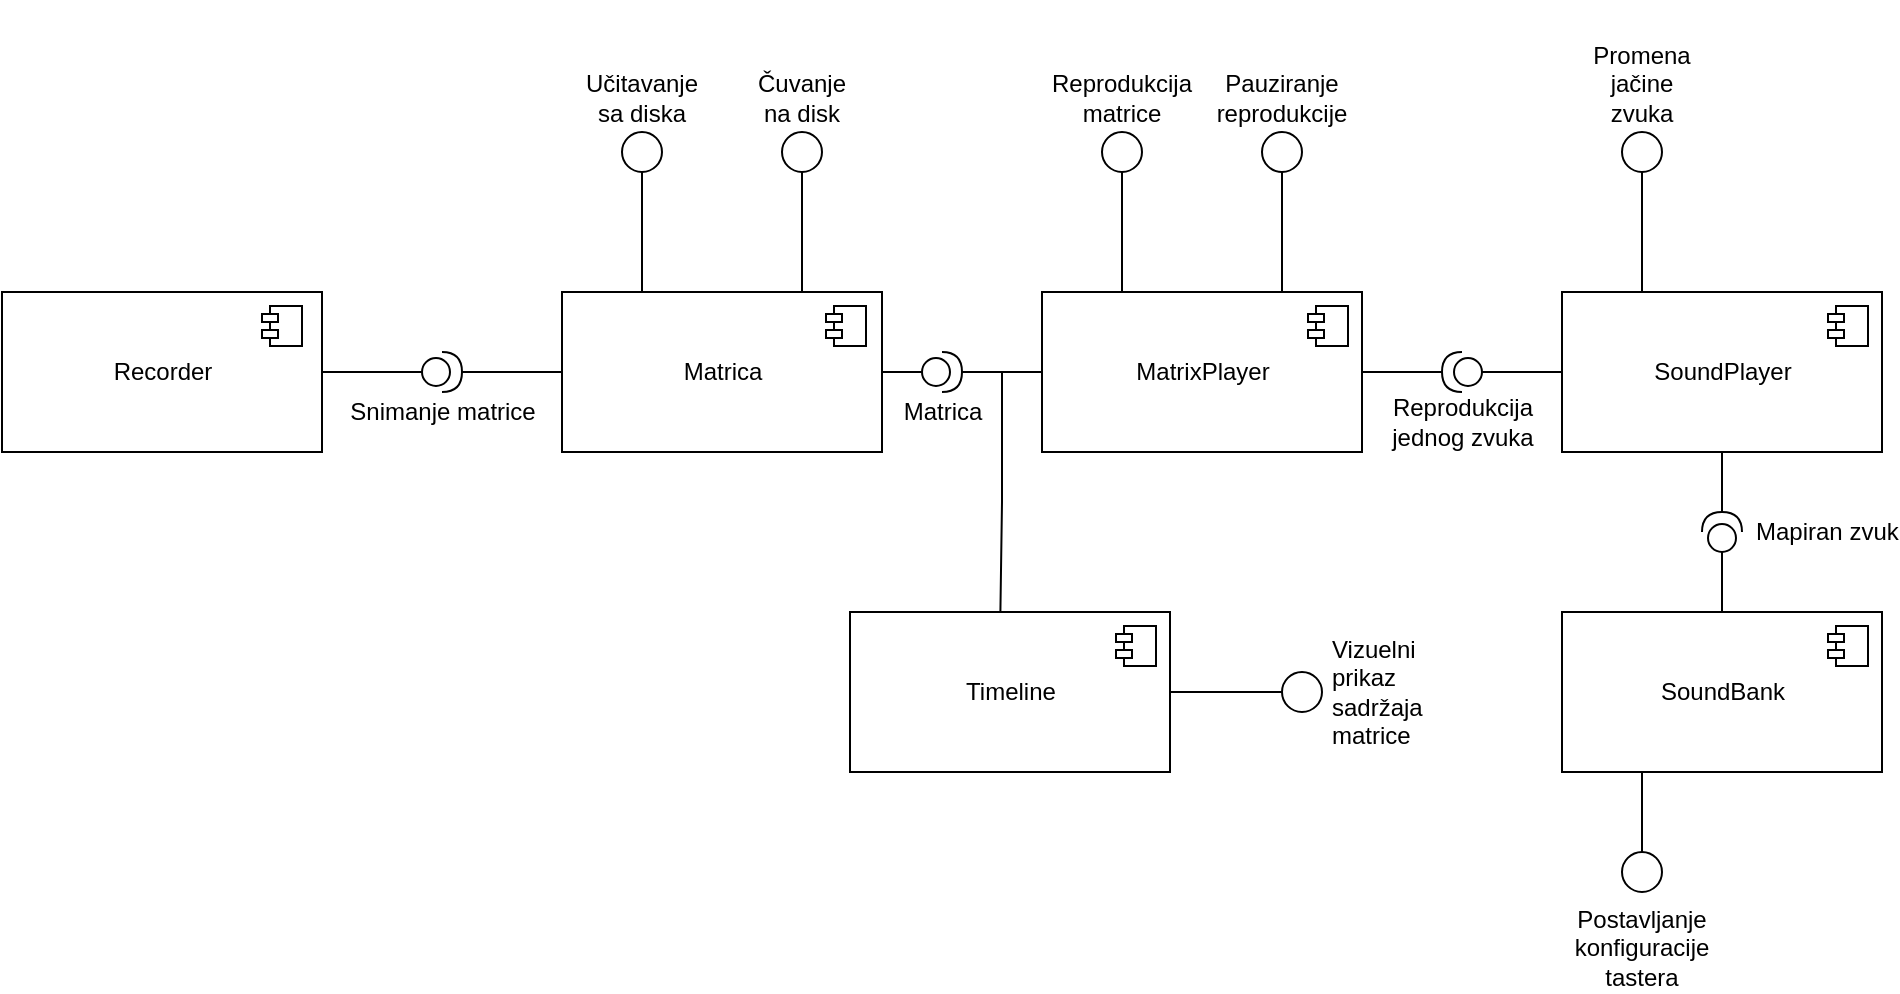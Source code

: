 <mxfile version="20.7.4" type="device"><diagram id="_183q2VvlVR4qyA2SkqA" name="Page-1"><mxGraphModel dx="967" dy="616" grid="1" gridSize="10" guides="1" tooltips="1" connect="1" arrows="1" fold="1" page="1" pageScale="1" pageWidth="1169" pageHeight="827" math="0" shadow="0"><root><mxCell id="0"/><mxCell id="1" parent="0"/><mxCell id="pwHXgS5rim47mfVL4ldU-5" value="MatrixPlayer" style="html=1;dropTarget=0;" parent="1" vertex="1"><mxGeometry x="520" y="160" width="160" height="80" as="geometry"/></mxCell><mxCell id="pwHXgS5rim47mfVL4ldU-6" value="" style="shape=module;jettyWidth=8;jettyHeight=4;" parent="pwHXgS5rim47mfVL4ldU-5" vertex="1"><mxGeometry x="1" width="20" height="20" relative="1" as="geometry"><mxPoint x="-27" y="7" as="offset"/></mxGeometry></mxCell><mxCell id="pwHXgS5rim47mfVL4ldU-11" value="SoundBank" style="html=1;dropTarget=0;" parent="1" vertex="1"><mxGeometry x="780" y="320" width="160" height="80" as="geometry"/></mxCell><mxCell id="pwHXgS5rim47mfVL4ldU-12" value="" style="shape=module;jettyWidth=8;jettyHeight=4;" parent="pwHXgS5rim47mfVL4ldU-11" vertex="1"><mxGeometry x="1" width="20" height="20" relative="1" as="geometry"><mxPoint x="-27" y="7" as="offset"/></mxGeometry></mxCell><mxCell id="pwHXgS5rim47mfVL4ldU-19" style="edgeStyle=orthogonalEdgeStyle;rounded=0;orthogonalLoop=1;jettySize=auto;html=1;exitX=1;exitY=0.5;exitDx=0;exitDy=0;exitPerimeter=0;entryX=0.47;entryY=-0.001;entryDx=0;entryDy=0;endArrow=none;endFill=0;entryPerimeter=0;" parent="1" source="pwHXgS5rim47mfVL4ldU-15" target="pwHXgS5rim47mfVL4ldU-13" edge="1"><mxGeometry relative="1" as="geometry"/></mxCell><mxCell id="pwHXgS5rim47mfVL4ldU-20" style="edgeStyle=orthogonalEdgeStyle;rounded=0;orthogonalLoop=1;jettySize=auto;html=1;exitX=1;exitY=0.5;exitDx=0;exitDy=0;exitPerimeter=0;entryX=0;entryY=0.5;entryDx=0;entryDy=0;endArrow=none;endFill=0;" parent="1" source="pwHXgS5rim47mfVL4ldU-15" target="pwHXgS5rim47mfVL4ldU-5" edge="1"><mxGeometry relative="1" as="geometry"/></mxCell><mxCell id="pwHXgS5rim47mfVL4ldU-60" style="edgeStyle=orthogonalEdgeStyle;rounded=0;orthogonalLoop=1;jettySize=auto;html=1;exitX=0;exitY=0.5;exitDx=0;exitDy=0;exitPerimeter=0;entryX=1;entryY=0.5;entryDx=0;entryDy=0;endArrow=none;endFill=0;" parent="1" source="pwHXgS5rim47mfVL4ldU-15" target="pwHXgS5rim47mfVL4ldU-9" edge="1"><mxGeometry relative="1" as="geometry"/></mxCell><mxCell id="pwHXgS5rim47mfVL4ldU-15" value="Matrica" style="shape=providedRequiredInterface;html=1;verticalLabelPosition=bottom;sketch=0;" parent="1" vertex="1"><mxGeometry x="460" y="190" width="20" height="20" as="geometry"/></mxCell><mxCell id="pwHXgS5rim47mfVL4ldU-25" style="edgeStyle=orthogonalEdgeStyle;rounded=0;orthogonalLoop=1;jettySize=auto;html=1;exitX=1;exitY=0.5;exitDx=0;exitDy=0;entryX=0;entryY=0.5;entryDx=0;entryDy=0;entryPerimeter=0;endArrow=none;endFill=0;" parent="1" source="pwHXgS5rim47mfVL4ldU-23" target="pwHXgS5rim47mfVL4ldU-24" edge="1"><mxGeometry relative="1" as="geometry"/></mxCell><mxCell id="pwHXgS5rim47mfVL4ldU-26" style="edgeStyle=orthogonalEdgeStyle;rounded=0;orthogonalLoop=1;jettySize=auto;html=1;exitX=1;exitY=0.5;exitDx=0;exitDy=0;exitPerimeter=0;entryX=0;entryY=0.5;entryDx=0;entryDy=0;endArrow=none;endFill=0;" parent="1" source="pwHXgS5rim47mfVL4ldU-24" target="pwHXgS5rim47mfVL4ldU-9" edge="1"><mxGeometry relative="1" as="geometry"/></mxCell><mxCell id="pwHXgS5rim47mfVL4ldU-24" value="Snimanje matrice" style="shape=providedRequiredInterface;html=1;verticalLabelPosition=bottom;sketch=0;" parent="1" vertex="1"><mxGeometry x="210" y="190" width="20" height="20" as="geometry"/></mxCell><mxCell id="pwHXgS5rim47mfVL4ldU-32" style="edgeStyle=orthogonalEdgeStyle;rounded=0;orthogonalLoop=1;jettySize=auto;html=1;exitX=0.5;exitY=1;exitDx=0;exitDy=0;entryX=0.25;entryY=0;entryDx=0;entryDy=0;endArrow=none;endFill=0;" parent="1" source="pwHXgS5rim47mfVL4ldU-29" target="pwHXgS5rim47mfVL4ldU-9" edge="1"><mxGeometry relative="1" as="geometry"/></mxCell><mxCell id="pwHXgS5rim47mfVL4ldU-29" value="Učitavanje sa diska" style="ellipse;whiteSpace=wrap;html=1;aspect=fixed;labelPosition=center;verticalLabelPosition=top;align=center;verticalAlign=bottom;" parent="1" vertex="1"><mxGeometry x="310" y="80" width="20" height="20" as="geometry"/></mxCell><mxCell id="pwHXgS5rim47mfVL4ldU-34" style="edgeStyle=orthogonalEdgeStyle;rounded=0;orthogonalLoop=1;jettySize=auto;html=1;exitX=0.5;exitY=1;exitDx=0;exitDy=0;entryX=0.75;entryY=0;entryDx=0;entryDy=0;endArrow=none;endFill=0;" parent="1" source="pwHXgS5rim47mfVL4ldU-33" target="pwHXgS5rim47mfVL4ldU-9" edge="1"><mxGeometry relative="1" as="geometry"/></mxCell><mxCell id="pwHXgS5rim47mfVL4ldU-33" value="Čuvanje na disk" style="ellipse;whiteSpace=wrap;html=1;aspect=fixed;labelPosition=center;verticalLabelPosition=top;align=center;verticalAlign=bottom;" parent="1" vertex="1"><mxGeometry x="390" y="80" width="20" height="20" as="geometry"/></mxCell><mxCell id="pwHXgS5rim47mfVL4ldU-36" style="edgeStyle=orthogonalEdgeStyle;rounded=0;orthogonalLoop=1;jettySize=auto;html=1;exitX=0.5;exitY=0;exitDx=0;exitDy=0;entryX=0.25;entryY=1;entryDx=0;entryDy=0;endArrow=none;endFill=0;" parent="1" source="pwHXgS5rim47mfVL4ldU-35" target="pwHXgS5rim47mfVL4ldU-11" edge="1"><mxGeometry relative="1" as="geometry"/></mxCell><mxCell id="pwHXgS5rim47mfVL4ldU-35" value="Postavljanje konfiguracije tastera" style="ellipse;whiteSpace=wrap;html=1;aspect=fixed;labelPosition=center;verticalLabelPosition=bottom;align=center;verticalAlign=top;" parent="1" vertex="1"><mxGeometry x="810" y="440" width="20" height="20" as="geometry"/></mxCell><mxCell id="pwHXgS5rim47mfVL4ldU-41" value="SoundPlayer" style="html=1;dropTarget=0;" parent="1" vertex="1"><mxGeometry x="780" y="160" width="160" height="80" as="geometry"/></mxCell><mxCell id="pwHXgS5rim47mfVL4ldU-42" value="" style="shape=module;jettyWidth=8;jettyHeight=4;" parent="pwHXgS5rim47mfVL4ldU-41" vertex="1"><mxGeometry x="1" width="20" height="20" relative="1" as="geometry"><mxPoint x="-27" y="7" as="offset"/></mxGeometry></mxCell><mxCell id="pwHXgS5rim47mfVL4ldU-48" style="edgeStyle=orthogonalEdgeStyle;rounded=0;orthogonalLoop=1;jettySize=auto;html=1;exitX=0.5;exitY=1;exitDx=0;exitDy=0;entryX=0.25;entryY=0;entryDx=0;entryDy=0;endArrow=none;endFill=0;" parent="1" source="pwHXgS5rim47mfVL4ldU-44" target="pwHXgS5rim47mfVL4ldU-5" edge="1"><mxGeometry relative="1" as="geometry"/></mxCell><mxCell id="pwHXgS5rim47mfVL4ldU-44" value="Reprodukcija matrice" style="ellipse;whiteSpace=wrap;html=1;aspect=fixed;labelPosition=center;verticalLabelPosition=top;align=center;verticalAlign=bottom;" parent="1" vertex="1"><mxGeometry x="550" y="80" width="20" height="20" as="geometry"/></mxCell><mxCell id="pwHXgS5rim47mfVL4ldU-49" style="edgeStyle=orthogonalEdgeStyle;rounded=0;orthogonalLoop=1;jettySize=auto;html=1;exitX=0.5;exitY=1;exitDx=0;exitDy=0;entryX=0.75;entryY=0;entryDx=0;entryDy=0;endArrow=none;endFill=0;" parent="1" source="pwHXgS5rim47mfVL4ldU-45" target="pwHXgS5rim47mfVL4ldU-5" edge="1"><mxGeometry relative="1" as="geometry"/></mxCell><mxCell id="pwHXgS5rim47mfVL4ldU-45" value="Pauziranje reprodukcije" style="ellipse;whiteSpace=wrap;html=1;aspect=fixed;labelPosition=center;verticalLabelPosition=top;align=center;verticalAlign=bottom;" parent="1" vertex="1"><mxGeometry x="630" y="80" width="20" height="20" as="geometry"/></mxCell><mxCell id="pwHXgS5rim47mfVL4ldU-51" style="edgeStyle=orthogonalEdgeStyle;rounded=0;orthogonalLoop=1;jettySize=auto;html=1;exitX=0;exitY=0.5;exitDx=0;exitDy=0;entryX=1;entryY=0.5;entryDx=0;entryDy=0;endArrow=none;endFill=0;" parent="1" source="pwHXgS5rim47mfVL4ldU-50" target="pwHXgS5rim47mfVL4ldU-13" edge="1"><mxGeometry relative="1" as="geometry"/></mxCell><mxCell id="pwHXgS5rim47mfVL4ldU-50" value="Vizuelni prikaz sadržaja matrice" style="ellipse;whiteSpace=wrap;html=1;aspect=fixed;labelPosition=right;verticalLabelPosition=middle;align=left;verticalAlign=middle;spacingLeft=3;" parent="1" vertex="1"><mxGeometry x="640" y="350" width="20" height="20" as="geometry"/></mxCell><mxCell id="pwHXgS5rim47mfVL4ldU-53" style="edgeStyle=orthogonalEdgeStyle;rounded=0;orthogonalLoop=1;jettySize=auto;html=1;exitX=0;exitY=0.5;exitDx=0;exitDy=0;exitPerimeter=0;entryX=0.5;entryY=0;entryDx=0;entryDy=0;endArrow=none;endFill=0;" parent="1" source="pwHXgS5rim47mfVL4ldU-52" target="pwHXgS5rim47mfVL4ldU-11" edge="1"><mxGeometry relative="1" as="geometry"/></mxCell><mxCell id="pwHXgS5rim47mfVL4ldU-54" style="edgeStyle=orthogonalEdgeStyle;rounded=0;orthogonalLoop=1;jettySize=auto;html=1;exitX=1;exitY=0.5;exitDx=0;exitDy=0;exitPerimeter=0;entryX=0.5;entryY=1;entryDx=0;entryDy=0;endArrow=none;endFill=0;" parent="1" source="pwHXgS5rim47mfVL4ldU-52" target="pwHXgS5rim47mfVL4ldU-41" edge="1"><mxGeometry relative="1" as="geometry"/></mxCell><mxCell id="pwHXgS5rim47mfVL4ldU-52" value="Mapiran zvuk" style="shape=providedRequiredInterface;html=1;verticalLabelPosition=middle;sketch=0;direction=north;labelPosition=right;align=left;verticalAlign=middle;spacingRight=0;spacingLeft=5;" parent="1" vertex="1"><mxGeometry x="850" y="270" width="20" height="20" as="geometry"/></mxCell><mxCell id="pwHXgS5rim47mfVL4ldU-56" style="edgeStyle=orthogonalEdgeStyle;rounded=0;orthogonalLoop=1;jettySize=auto;html=1;exitX=0;exitY=0.5;exitDx=0;exitDy=0;exitPerimeter=0;entryX=0;entryY=0.5;entryDx=0;entryDy=0;endArrow=none;endFill=0;" parent="1" source="pwHXgS5rim47mfVL4ldU-55" target="pwHXgS5rim47mfVL4ldU-41" edge="1"><mxGeometry relative="1" as="geometry"/></mxCell><mxCell id="pwHXgS5rim47mfVL4ldU-57" style="edgeStyle=orthogonalEdgeStyle;rounded=0;orthogonalLoop=1;jettySize=auto;html=1;exitX=1;exitY=0.5;exitDx=0;exitDy=0;exitPerimeter=0;entryX=1;entryY=0.5;entryDx=0;entryDy=0;endArrow=none;endFill=0;" parent="1" source="pwHXgS5rim47mfVL4ldU-55" target="pwHXgS5rim47mfVL4ldU-5" edge="1"><mxGeometry relative="1" as="geometry"/></mxCell><mxCell id="pwHXgS5rim47mfVL4ldU-55" value="Reprodukcija&lt;br&gt;jednog zvuka" style="shape=providedRequiredInterface;html=1;verticalLabelPosition=bottom;sketch=0;direction=west;spacingTop=9;" parent="1" vertex="1"><mxGeometry x="720" y="190" width="20" height="20" as="geometry"/></mxCell><mxCell id="pwHXgS5rim47mfVL4ldU-59" style="edgeStyle=orthogonalEdgeStyle;rounded=0;orthogonalLoop=1;jettySize=auto;html=1;exitX=0.5;exitY=1;exitDx=0;exitDy=0;entryX=0.25;entryY=0;entryDx=0;entryDy=0;endArrow=none;endFill=0;" parent="1" source="pwHXgS5rim47mfVL4ldU-58" target="pwHXgS5rim47mfVL4ldU-41" edge="1"><mxGeometry relative="1" as="geometry"/></mxCell><mxCell id="pwHXgS5rim47mfVL4ldU-58" value="Promena jačine zvuka" style="ellipse;whiteSpace=wrap;html=1;aspect=fixed;labelPosition=center;verticalLabelPosition=top;align=center;verticalAlign=bottom;" parent="1" vertex="1"><mxGeometry x="810" y="80" width="20" height="20" as="geometry"/></mxCell><mxCell id="pwHXgS5rim47mfVL4ldU-64" value="" style="group" parent="1" vertex="1" connectable="0"><mxGeometry x="240" y="14" width="200" height="226" as="geometry"/></mxCell><mxCell id="pwHXgS5rim47mfVL4ldU-9" value="Matrica" style="html=1;dropTarget=0;" parent="pwHXgS5rim47mfVL4ldU-64" vertex="1"><mxGeometry x="40" y="146" width="160" height="80" as="geometry"/></mxCell><mxCell id="pwHXgS5rim47mfVL4ldU-61" value="" style="shape=module;jettyWidth=8;jettyHeight=4;" parent="pwHXgS5rim47mfVL4ldU-64" vertex="1"><mxGeometry x="172" y="153" width="20" height="20" as="geometry"><mxPoint x="-172" y="-153" as="offset"/></mxGeometry></mxCell><mxCell id="pwHXgS5rim47mfVL4ldU-65" value="" style="group" parent="1" vertex="1" connectable="0"><mxGeometry x="424" y="320" width="160" height="80" as="geometry"/></mxCell><mxCell id="pwHXgS5rim47mfVL4ldU-13" value="Timeline" style="html=1;dropTarget=0;container=0;" parent="pwHXgS5rim47mfVL4ldU-65" vertex="1"><mxGeometry width="160" height="80" as="geometry"/></mxCell><mxCell id="pwHXgS5rim47mfVL4ldU-14" value="" style="shape=module;jettyWidth=8;jettyHeight=4;" parent="pwHXgS5rim47mfVL4ldU-65" vertex="1"><mxGeometry x="133" y="7" width="20" height="20" as="geometry"><mxPoint x="-27" y="7" as="offset"/></mxGeometry></mxCell><mxCell id="pwHXgS5rim47mfVL4ldU-23" value="Recorder" style="html=1;dropTarget=0;" parent="1" vertex="1"><mxGeometry y="160" width="160" height="80" as="geometry"/></mxCell><mxCell id="pwHXgS5rim47mfVL4ldU-62" value="" style="shape=module;jettyWidth=8;jettyHeight=4;" parent="1" vertex="1"><mxGeometry x="130" y="167" width="20" height="20" as="geometry"><mxPoint x="-454" y="-150" as="offset"/></mxGeometry></mxCell></root></mxGraphModel></diagram></mxfile>